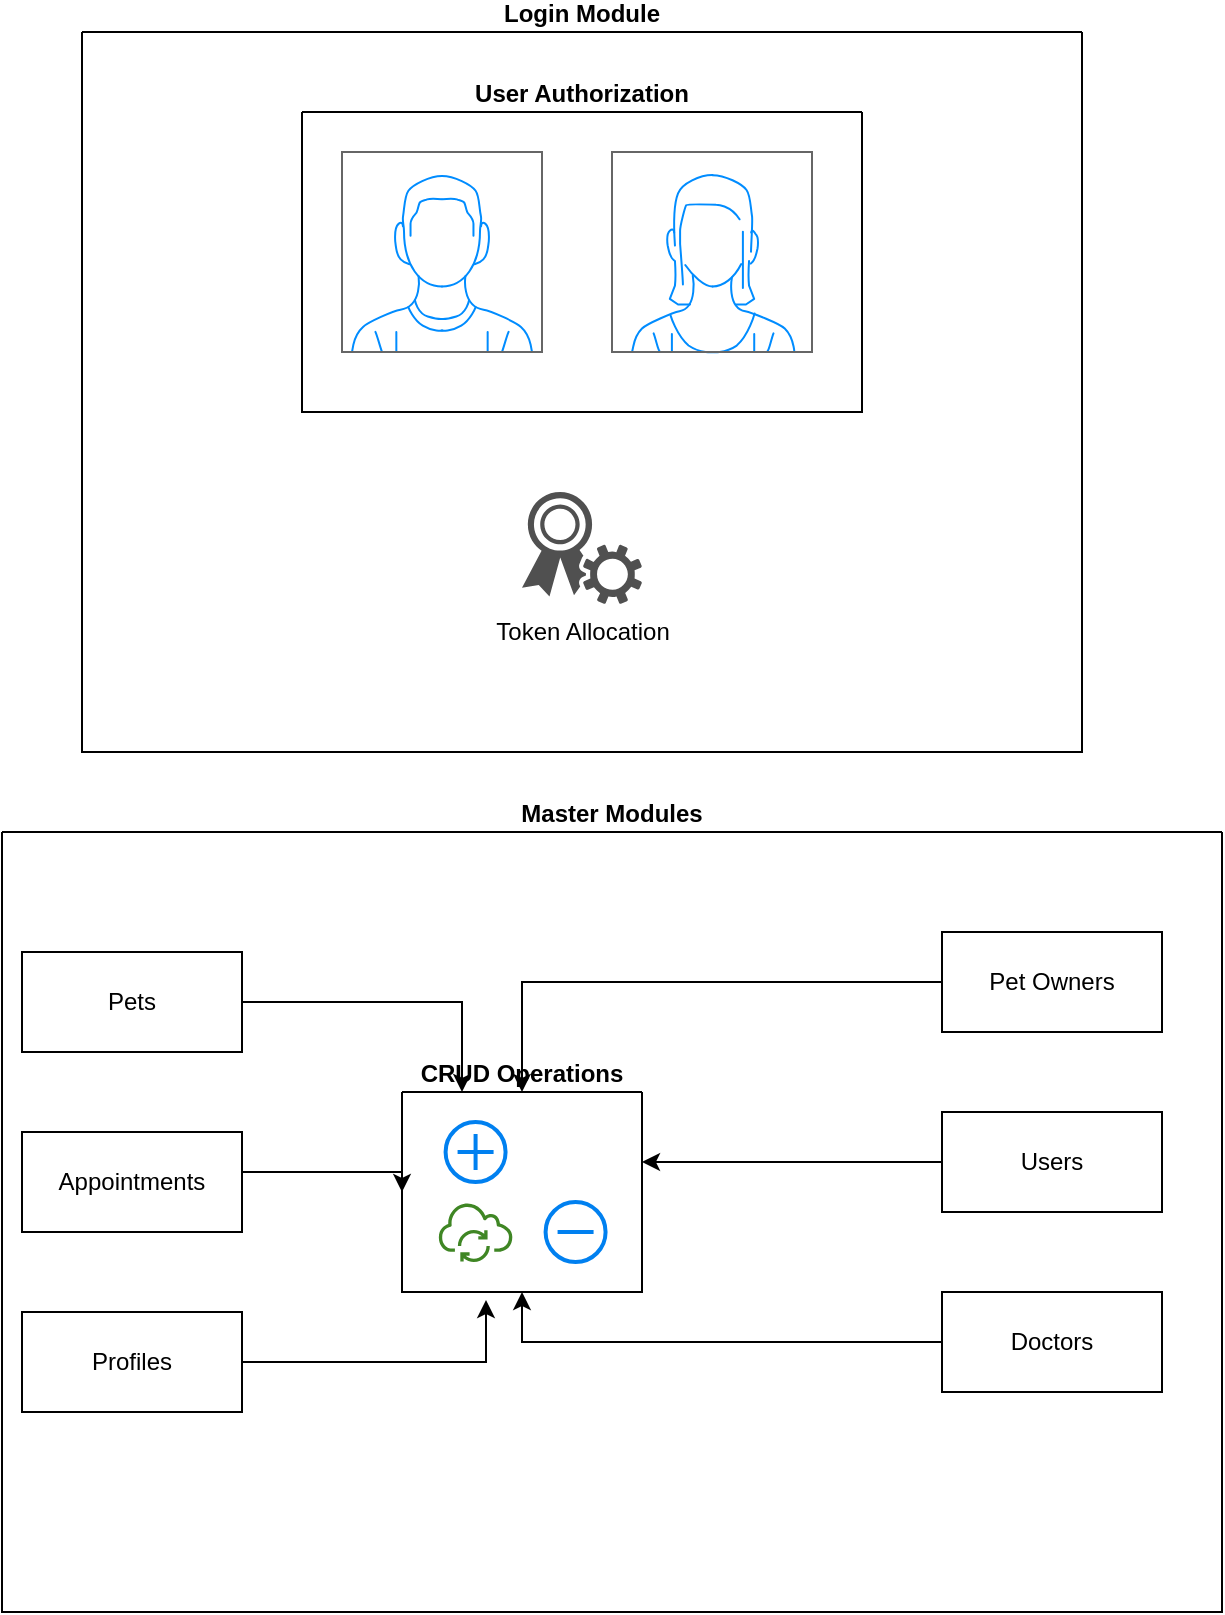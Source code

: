 <mxfile version="21.0.10" type="github">
  <diagram name="Page-1" id="TK_UhNAvCGLo8-jz-sQq">
    <mxGraphModel dx="1434" dy="788" grid="1" gridSize="10" guides="1" tooltips="1" connect="1" arrows="1" fold="1" page="1" pageScale="1" pageWidth="850" pageHeight="1100" math="0" shadow="0">
      <root>
        <mxCell id="0" />
        <mxCell id="1" parent="0" />
        <mxCell id="apaRClghpj3u5-84oaar-41" value="Login Module" style="swimlane;startSize=0;verticalAlign=bottom;" vertex="1" parent="1">
          <mxGeometry x="150" y="110" width="500" height="360" as="geometry" />
        </mxCell>
        <mxCell id="apaRClghpj3u5-84oaar-36" value="User Authorization" style="swimlane;startSize=0;align=center;verticalAlign=bottom;" vertex="1" parent="apaRClghpj3u5-84oaar-41">
          <mxGeometry x="110" y="40" width="280" height="150" as="geometry" />
        </mxCell>
        <mxCell id="apaRClghpj3u5-84oaar-35" value="" style="verticalLabelPosition=bottom;shadow=0;dashed=0;align=center;html=1;verticalAlign=top;strokeWidth=1;shape=mxgraph.mockup.containers.userMale;strokeColor=#666666;strokeColor2=#008cff;" vertex="1" parent="apaRClghpj3u5-84oaar-36">
          <mxGeometry x="20" y="20" width="100" height="100" as="geometry" />
        </mxCell>
        <mxCell id="apaRClghpj3u5-84oaar-37" value="" style="verticalLabelPosition=bottom;shadow=0;dashed=0;align=center;html=1;verticalAlign=top;strokeWidth=1;shape=mxgraph.mockup.containers.userFemale;strokeColor=#666666;strokeColor2=#008cff;" vertex="1" parent="apaRClghpj3u5-84oaar-36">
          <mxGeometry x="155" y="20" width="100" height="100" as="geometry" />
        </mxCell>
        <mxCell id="apaRClghpj3u5-84oaar-39" value="" style="shape=image;html=1;verticalAlign=top;verticalLabelPosition=bottom;labelBackgroundColor=#ffffff;imageAspect=0;aspect=fixed;image=https://cdn1.iconfinder.com/data/icons/nuvola2/48x48/actions/kgpg_identity.png" vertex="1" parent="apaRClghpj3u5-84oaar-36">
          <mxGeometry x="126" y="55.5" width="29" height="29" as="geometry" />
        </mxCell>
        <mxCell id="apaRClghpj3u5-84oaar-40" value="Token Allocation" style="sketch=0;pointerEvents=1;shadow=0;dashed=0;html=1;strokeColor=none;fillColor=#505050;labelPosition=center;verticalLabelPosition=bottom;verticalAlign=top;outlineConnect=0;align=center;shape=mxgraph.office.security.token_service;" vertex="1" parent="apaRClghpj3u5-84oaar-41">
          <mxGeometry x="220" y="230" width="60" height="56" as="geometry" />
        </mxCell>
        <mxCell id="apaRClghpj3u5-84oaar-50" value="Master Modules" style="swimlane;startSize=0;verticalAlign=bottom;" vertex="1" parent="1">
          <mxGeometry x="110" y="510" width="610" height="390" as="geometry">
            <mxRectangle x="130" y="510" width="50" height="40" as="alternateBounds" />
          </mxGeometry>
        </mxCell>
        <mxCell id="apaRClghpj3u5-84oaar-6" value="CRUD Operations" style="swimlane;startSize=0;align=center;verticalAlign=bottom;" vertex="1" parent="apaRClghpj3u5-84oaar-50">
          <mxGeometry x="200" y="130" width="120" height="100" as="geometry" />
        </mxCell>
        <mxCell id="apaRClghpj3u5-84oaar-1" value="" style="html=1;verticalLabelPosition=bottom;align=center;labelBackgroundColor=#ffffff;verticalAlign=top;strokeWidth=2;strokeColor=#0080F0;shadow=0;dashed=0;shape=mxgraph.ios7.icons.add;" vertex="1" parent="apaRClghpj3u5-84oaar-6">
          <mxGeometry x="21.79" y="15" width="30" height="30" as="geometry" />
        </mxCell>
        <mxCell id="apaRClghpj3u5-84oaar-2" value="" style="shape=image;html=1;verticalAlign=top;verticalLabelPosition=bottom;labelBackgroundColor=#ffffff;imageAspect=0;aspect=fixed;image=https://cdn4.iconfinder.com/data/icons/success-filloutline/64/idea-read-knowledge-light_bulb-thinking-128.png" vertex="1" parent="apaRClghpj3u5-84oaar-6">
          <mxGeometry x="71.79" y="15" width="30" height="30" as="geometry" />
        </mxCell>
        <mxCell id="apaRClghpj3u5-84oaar-3" value="" style="sketch=0;outlineConnect=0;fontColor=#232F3E;gradientColor=none;fillColor=#3F8624;strokeColor=none;dashed=0;verticalLabelPosition=bottom;verticalAlign=top;align=center;html=1;fontSize=12;fontStyle=0;aspect=fixed;pointerEvents=1;shape=mxgraph.aws4.iot_over_the_air_update;" vertex="1" parent="apaRClghpj3u5-84oaar-6">
          <mxGeometry x="18.22" y="55" width="37.14" height="30" as="geometry" />
        </mxCell>
        <mxCell id="apaRClghpj3u5-84oaar-4" value="" style="html=1;verticalLabelPosition=bottom;align=center;labelBackgroundColor=#ffffff;verticalAlign=top;strokeWidth=2;strokeColor=#0080F0;shadow=0;dashed=0;shape=mxgraph.ios7.icons.delete;" vertex="1" parent="apaRClghpj3u5-84oaar-6">
          <mxGeometry x="71.79" y="55" width="30" height="30" as="geometry" />
        </mxCell>
        <mxCell id="apaRClghpj3u5-84oaar-32" style="edgeStyle=orthogonalEdgeStyle;rounded=0;orthogonalLoop=1;jettySize=auto;html=1;exitX=1;exitY=0.5;exitDx=0;exitDy=0;entryX=0;entryY=0.5;entryDx=0;entryDy=0;" edge="1" parent="apaRClghpj3u5-84oaar-50" source="apaRClghpj3u5-84oaar-9" target="apaRClghpj3u5-84oaar-6">
          <mxGeometry relative="1" as="geometry">
            <Array as="points">
              <mxPoint x="120" y="170" />
              <mxPoint x="200" y="170" />
            </Array>
          </mxGeometry>
        </mxCell>
        <mxCell id="apaRClghpj3u5-84oaar-9" value="Appointments" style="html=1;whiteSpace=wrap;" vertex="1" parent="apaRClghpj3u5-84oaar-50">
          <mxGeometry x="10" y="150" width="110" height="50" as="geometry" />
        </mxCell>
        <mxCell id="apaRClghpj3u5-84oaar-27" style="edgeStyle=orthogonalEdgeStyle;rounded=0;orthogonalLoop=1;jettySize=auto;html=1;exitX=0;exitY=0.5;exitDx=0;exitDy=0;entryX=1;entryY=0.35;entryDx=0;entryDy=0;entryPerimeter=0;" edge="1" parent="apaRClghpj3u5-84oaar-50" source="apaRClghpj3u5-84oaar-10" target="apaRClghpj3u5-84oaar-6">
          <mxGeometry relative="1" as="geometry" />
        </mxCell>
        <mxCell id="apaRClghpj3u5-84oaar-10" value="Users" style="html=1;whiteSpace=wrap;" vertex="1" parent="apaRClghpj3u5-84oaar-50">
          <mxGeometry x="470" y="140" width="110" height="50" as="geometry" />
        </mxCell>
        <mxCell id="apaRClghpj3u5-84oaar-31" style="edgeStyle=orthogonalEdgeStyle;rounded=0;orthogonalLoop=1;jettySize=auto;html=1;exitX=1;exitY=0.5;exitDx=0;exitDy=0;entryX=0.35;entryY=1.04;entryDx=0;entryDy=0;entryPerimeter=0;" edge="1" parent="apaRClghpj3u5-84oaar-50" source="apaRClghpj3u5-84oaar-11" target="apaRClghpj3u5-84oaar-6">
          <mxGeometry relative="1" as="geometry" />
        </mxCell>
        <mxCell id="apaRClghpj3u5-84oaar-11" value="Profiles" style="html=1;whiteSpace=wrap;" vertex="1" parent="apaRClghpj3u5-84oaar-50">
          <mxGeometry x="10" y="240" width="110" height="50" as="geometry" />
        </mxCell>
        <mxCell id="apaRClghpj3u5-84oaar-28" style="edgeStyle=orthogonalEdgeStyle;rounded=0;orthogonalLoop=1;jettySize=auto;html=1;exitX=0;exitY=0.5;exitDx=0;exitDy=0;entryX=0.5;entryY=1;entryDx=0;entryDy=0;" edge="1" parent="apaRClghpj3u5-84oaar-50" source="apaRClghpj3u5-84oaar-12" target="apaRClghpj3u5-84oaar-6">
          <mxGeometry relative="1" as="geometry" />
        </mxCell>
        <mxCell id="apaRClghpj3u5-84oaar-12" value="Doctors" style="html=1;whiteSpace=wrap;" vertex="1" parent="apaRClghpj3u5-84oaar-50">
          <mxGeometry x="470" y="230" width="110" height="50" as="geometry" />
        </mxCell>
        <mxCell id="apaRClghpj3u5-84oaar-29" style="edgeStyle=orthogonalEdgeStyle;rounded=0;orthogonalLoop=1;jettySize=auto;html=1;exitX=1;exitY=0.5;exitDx=0;exitDy=0;entryX=0.25;entryY=0;entryDx=0;entryDy=0;" edge="1" parent="apaRClghpj3u5-84oaar-50" source="apaRClghpj3u5-84oaar-13" target="apaRClghpj3u5-84oaar-6">
          <mxGeometry relative="1" as="geometry" />
        </mxCell>
        <mxCell id="apaRClghpj3u5-84oaar-13" value="Pets" style="html=1;whiteSpace=wrap;" vertex="1" parent="apaRClghpj3u5-84oaar-50">
          <mxGeometry x="10" y="60" width="110" height="50" as="geometry" />
        </mxCell>
        <mxCell id="apaRClghpj3u5-84oaar-26" style="edgeStyle=orthogonalEdgeStyle;rounded=0;orthogonalLoop=1;jettySize=auto;html=1;exitX=0;exitY=0.5;exitDx=0;exitDy=0;" edge="1" parent="apaRClghpj3u5-84oaar-50" source="apaRClghpj3u5-84oaar-14" target="apaRClghpj3u5-84oaar-6">
          <mxGeometry relative="1" as="geometry" />
        </mxCell>
        <mxCell id="apaRClghpj3u5-84oaar-14" value="Pet Owners" style="html=1;whiteSpace=wrap;" vertex="1" parent="apaRClghpj3u5-84oaar-50">
          <mxGeometry x="470" y="50" width="110" height="50" as="geometry" />
        </mxCell>
      </root>
    </mxGraphModel>
  </diagram>
</mxfile>
